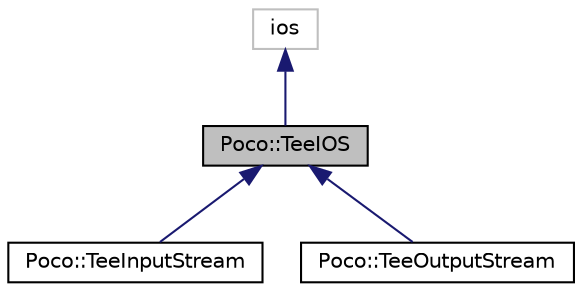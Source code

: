 digraph "Poco::TeeIOS"
{
 // LATEX_PDF_SIZE
  edge [fontname="Helvetica",fontsize="10",labelfontname="Helvetica",labelfontsize="10"];
  node [fontname="Helvetica",fontsize="10",shape=record];
  Node1 [label="Poco::TeeIOS",height=0.2,width=0.4,color="black", fillcolor="grey75", style="filled", fontcolor="black",tooltip=" "];
  Node2 -> Node1 [dir="back",color="midnightblue",fontsize="10",style="solid"];
  Node2 [label="ios",height=0.2,width=0.4,color="grey75", fillcolor="white", style="filled",tooltip=" "];
  Node1 -> Node3 [dir="back",color="midnightblue",fontsize="10",style="solid"];
  Node3 [label="Poco::TeeInputStream",height=0.2,width=0.4,color="black", fillcolor="white", style="filled",URL="$classPoco_1_1TeeInputStream.html",tooltip=" "];
  Node1 -> Node4 [dir="back",color="midnightblue",fontsize="10",style="solid"];
  Node4 [label="Poco::TeeOutputStream",height=0.2,width=0.4,color="black", fillcolor="white", style="filled",URL="$classPoco_1_1TeeOutputStream.html",tooltip=" "];
}
